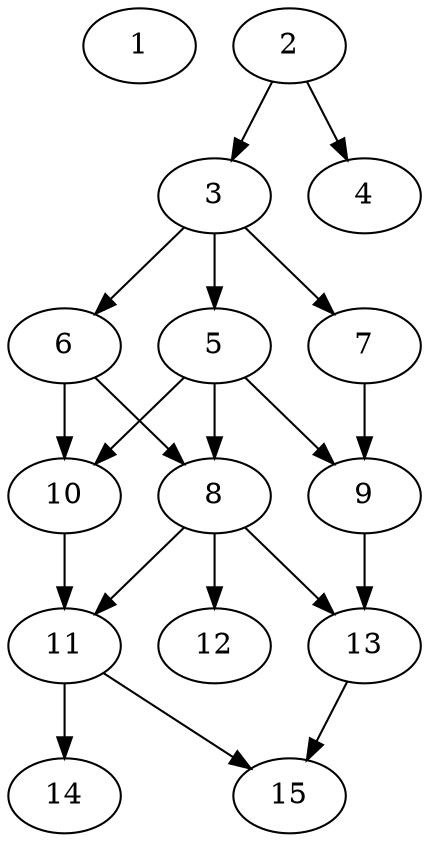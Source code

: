 // DAG automatically generated by daggen at Thu Oct  3 13:59:27 2019
// ./daggen --dot -n 15 --ccr 0.5 --fat 0.5 --regular 0.7 --density 0.6 --mindata 5242880 --maxdata 52428800 
digraph G {
  1 [size="28954624", alpha="0.09", expect_size="14477312"] 
  2 [size="90206208", alpha="0.10", expect_size="45103104"] 
  2 -> 3 [size ="45103104"]
  2 -> 4 [size ="45103104"]
  3 [size="93276160", alpha="0.06", expect_size="46638080"] 
  3 -> 5 [size ="46638080"]
  3 -> 6 [size ="46638080"]
  3 -> 7 [size ="46638080"]
  4 [size="28579840", alpha="0.12", expect_size="14289920"] 
  5 [size="56637440", alpha="0.04", expect_size="28318720"] 
  5 -> 8 [size ="28318720"]
  5 -> 9 [size ="28318720"]
  5 -> 10 [size ="28318720"]
  6 [size="43571200", alpha="0.13", expect_size="21785600"] 
  6 -> 8 [size ="21785600"]
  6 -> 10 [size ="21785600"]
  7 [size="98377728", alpha="0.18", expect_size="49188864"] 
  7 -> 9 [size ="49188864"]
  8 [size="11194368", alpha="0.09", expect_size="5597184"] 
  8 -> 11 [size ="5597184"]
  8 -> 12 [size ="5597184"]
  8 -> 13 [size ="5597184"]
  9 [size="72982528", alpha="0.10", expect_size="36491264"] 
  9 -> 13 [size ="36491264"]
  10 [size="26484736", alpha="0.04", expect_size="13242368"] 
  10 -> 11 [size ="13242368"]
  11 [size="38983680", alpha="0.18", expect_size="19491840"] 
  11 -> 14 [size ="19491840"]
  11 -> 15 [size ="19491840"]
  12 [size="82806784", alpha="0.18", expect_size="41403392"] 
  13 [size="33640448", alpha="0.02", expect_size="16820224"] 
  13 -> 15 [size ="16820224"]
  14 [size="62613504", alpha="0.18", expect_size="31306752"] 
  15 [size="25819136", alpha="0.04", expect_size="12909568"] 
}
